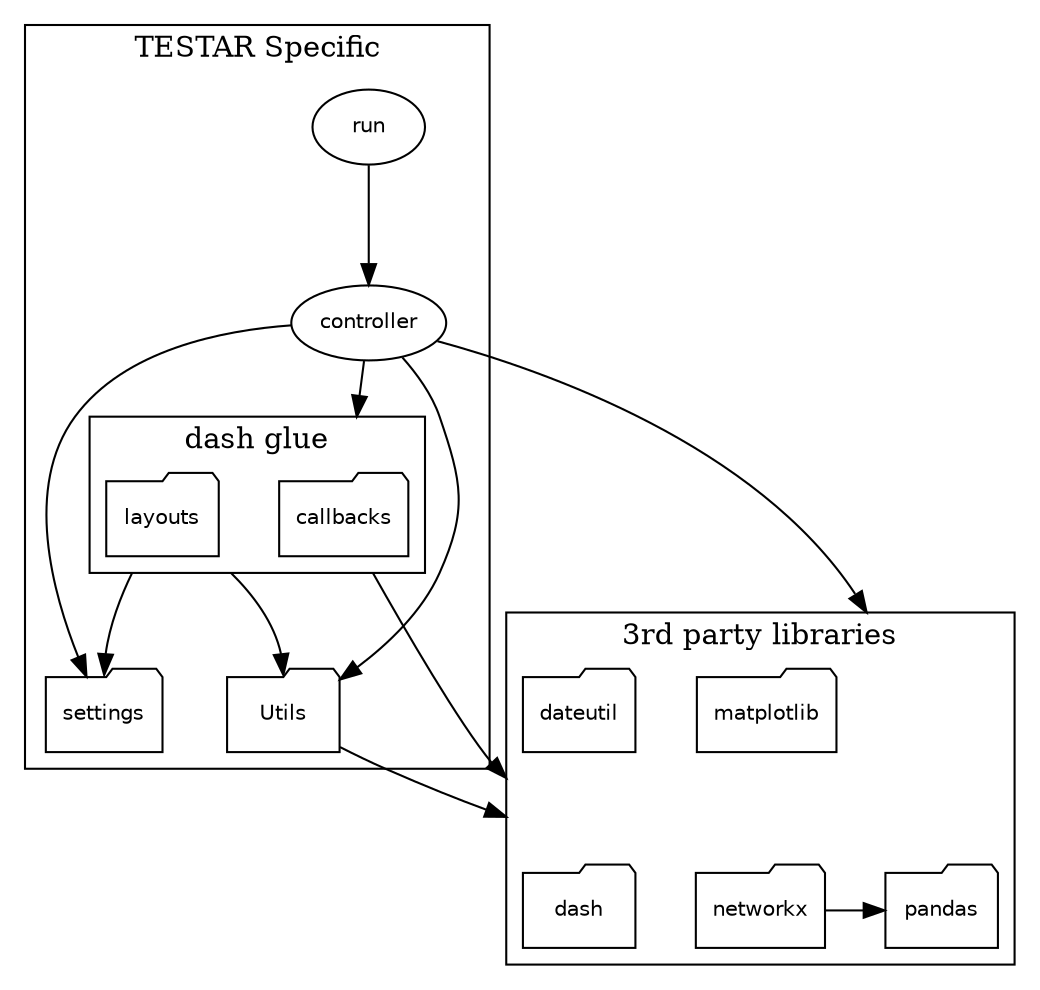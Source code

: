 digraph G {
    compound = true;


    rankdir = TB;
    node [shape = "folder",fontcolor = "#000000",fontname = Helvetica,fontsize = 10];
    nodesep = 0.4;
    ranksep = 0.8;
    edge [fillcolor = black];

    subgraph cluster_T {
    label = "TESTAR application";
    label = "TESTAR Specific";
    run [shape = ellipse];
    controller [shape = ellipse];

    {rank = same; run}
    {rank = same; controller}

    subgraph cluster_testar {

    label = "dash glue";
    callbacks;
    layouts;
    {rank = same; callbacks}
    {rank = same; layouts}
    };
    {rank = sink; settings; Utils}
    settings;
    Utils;
    }

    subgraph cluster_otherlibs {
     node [shape = "folder"];
    label = "3rd party libraries";
    networkx;
    matplotlib;
    dateutil;
    pandas;
    dash;
{rank = sink; pandas;networkx;dash}
 {rank = same; dateutil;matplotlib }
  //{rank= sink;dash}
    };
    run -> controller [lhead = cluster_Controller];
    controller -> networkx [lhead = cluster_otherlibs];
    controller -> callbacks [ltail = cluster_controller; lhead = cluster_testar];
    controller -> Utils [ltail = cluster_Controller];
    controller -> settings [ltail = cluster_Controller];
    layouts -> settings [headport = n; ltail = cluster_testar];
    layouts -> Utils [headport = n; ltail = cluster_testar];
    callbacks -> networkx [headport = n; ltail = cluster_testar,lhead = cluster_otherlibs];
    Utils -> networkx [ lhead = cluster_otherlibs];

    networkx -> pandas;

}
